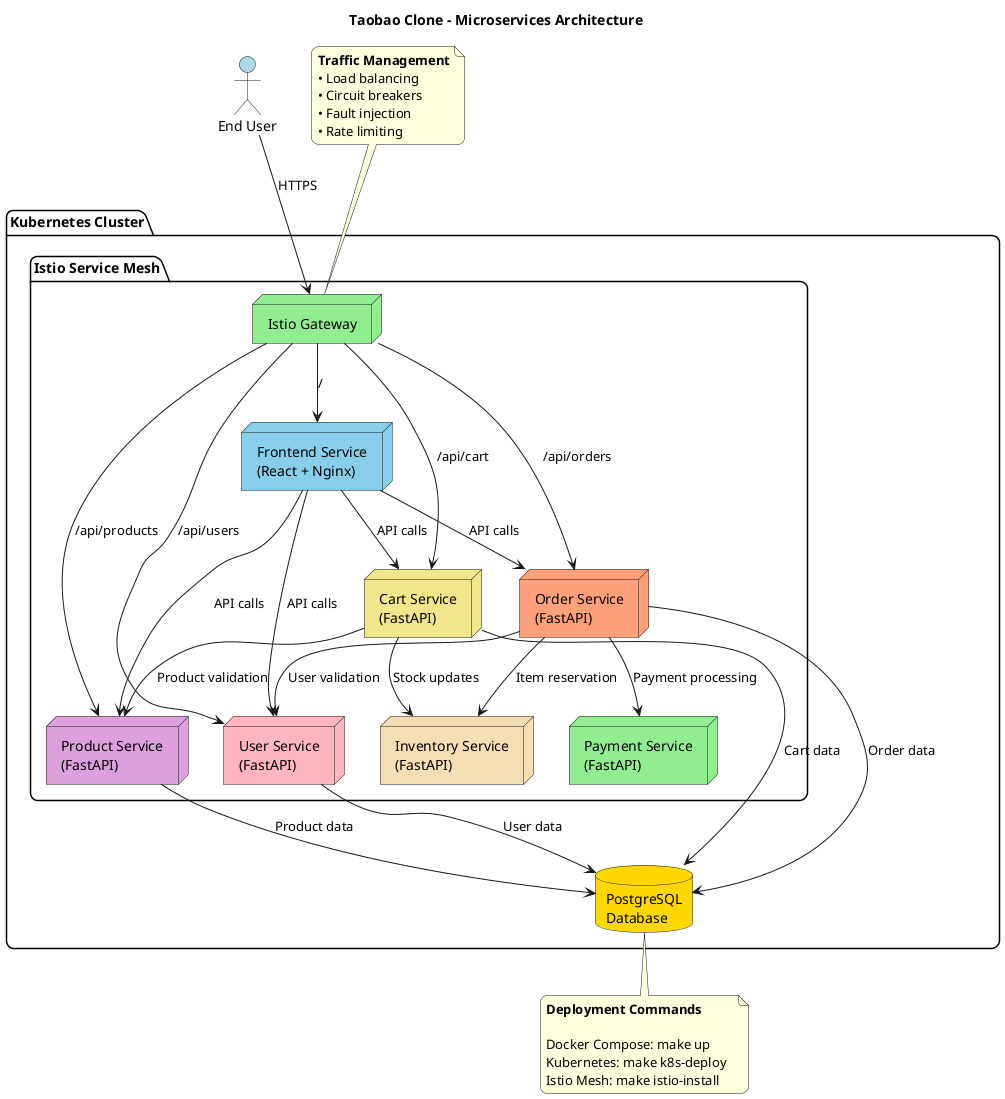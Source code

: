 @startuml
skinparam backgroundColor #FFFFFF
skinparam roundCorner 15
skinparam shadowing false

title Taobao Clone - Microservices Architecture

actor "End User" as user #lightblue

package "Kubernetes Cluster" {
    
    package "Istio Service Mesh" {
        
        node "Istio Gateway" as gateway #lightgreen
        
        node "Frontend Service\n(React + Nginx)" as frontend #skyblue
        node "User Service\n(FastAPI)" as user_svc #lightpink  
        node "Product Service\n(FastAPI)" as product_svc #plum
        node "Cart Service\n(FastAPI)" as cart_svc #khaki
        node "Order Service\n(FastAPI)" as order_svc #lightsalmon
        node "Payment Service\n(FastAPI)" as payment_svc #lightgreen
        node "Inventory Service\n(FastAPI)" as inventory_svc #wheat
    }
    
    database "PostgreSQL\nDatabase" as db #gold
}

user --> gateway : HTTPS
gateway --> frontend : /
gateway --> user_svc : /api/users
gateway --> product_svc : /api/products
gateway --> cart_svc : /api/cart
gateway --> order_svc : /api/orders

frontend --> user_svc : API calls
frontend --> product_svc : API calls
frontend --> cart_svc : API calls
frontend --> order_svc : API calls

cart_svc --> product_svc : Product validation
cart_svc --> inventory_svc : Stock updates
order_svc --> payment_svc : Payment processing
order_svc --> inventory_svc : Item reservation
order_svc --> user_svc : User validation

user_svc --> db : User data
product_svc --> db : Product data
cart_svc --> db : Cart data
order_svc --> db : Order data

note top of gateway
  **Traffic Management**
  • Load balancing
  • Circuit breakers
  • Fault injection
  • Rate limiting
end note

note bottom of db
  **Deployment Commands**
  
  Docker Compose: make up
  Kubernetes: make k8s-deploy  
  Istio Mesh: make istio-install
end note

@enduml
